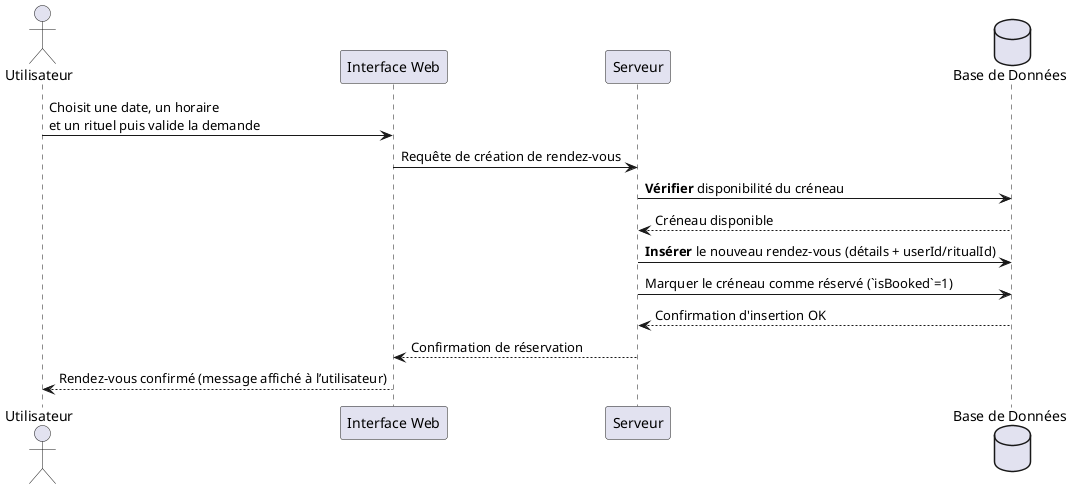 @startuml
actor Utilisateur as U
participant "Interface Web" as UI
participant "Serveur" as Server
database "Base de Données" as DB

U -> UI : Choisit une date, un horaire \net un rituel puis valide la demande
UI -> Server : Requête de création de rendez-vous
Server -> DB : **Vérifier** disponibilité du créneau
DB --> Server : Créneau disponible
Server -> DB : **Insérer** le nouveau rendez-vous (détails + userId/ritualId)
Server -> DB : Marquer le créneau comme réservé (`isBooked`=1)
DB --> Server : Confirmation d'insertion OK
Server --> UI : Confirmation de réservation
UI --> U : Rendez-vous confirmé (message affiché à l’utilisateur)
@enduml
